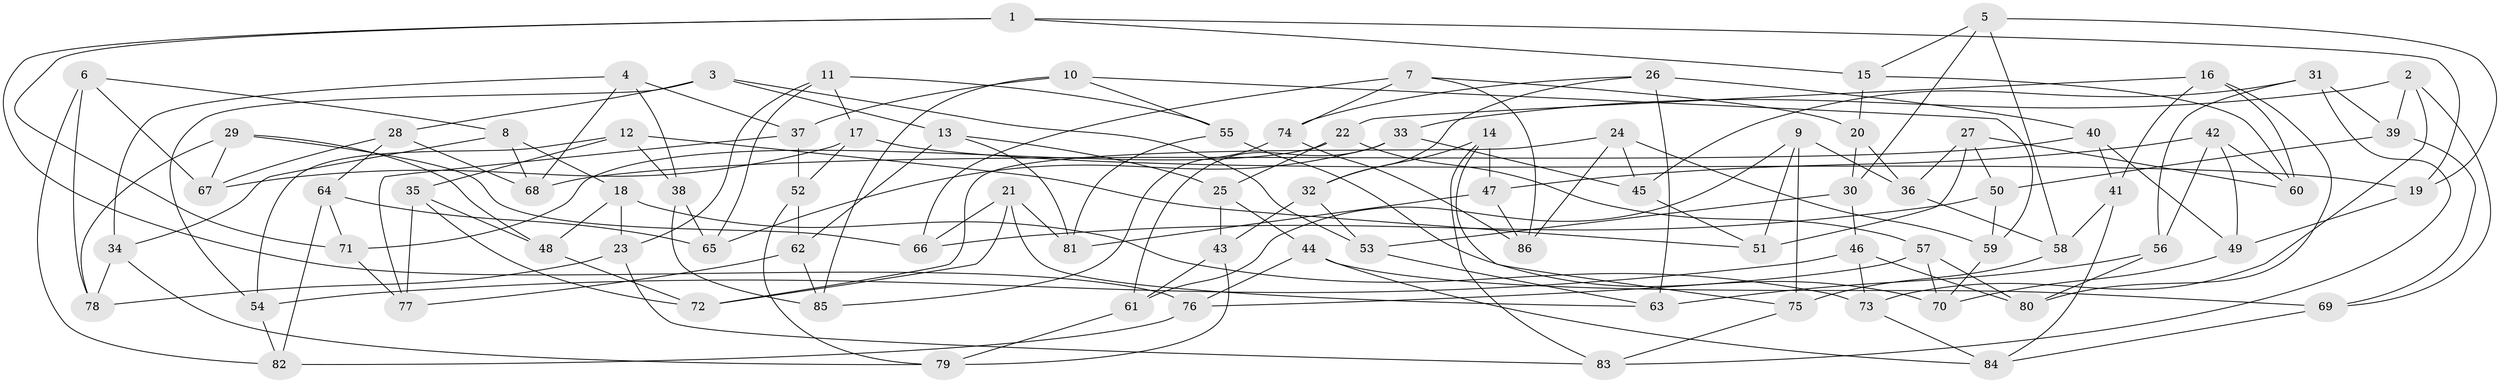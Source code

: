 // Generated by graph-tools (version 1.1) at 2025/27/03/09/25 03:27:00]
// undirected, 86 vertices, 172 edges
graph export_dot {
graph [start="1"]
  node [color=gray90,style=filled];
  1;
  2;
  3;
  4;
  5;
  6;
  7;
  8;
  9;
  10;
  11;
  12;
  13;
  14;
  15;
  16;
  17;
  18;
  19;
  20;
  21;
  22;
  23;
  24;
  25;
  26;
  27;
  28;
  29;
  30;
  31;
  32;
  33;
  34;
  35;
  36;
  37;
  38;
  39;
  40;
  41;
  42;
  43;
  44;
  45;
  46;
  47;
  48;
  49;
  50;
  51;
  52;
  53;
  54;
  55;
  56;
  57;
  58;
  59;
  60;
  61;
  62;
  63;
  64;
  65;
  66;
  67;
  68;
  69;
  70;
  71;
  72;
  73;
  74;
  75;
  76;
  77;
  78;
  79;
  80;
  81;
  82;
  83;
  84;
  85;
  86;
  1 -- 19;
  1 -- 15;
  1 -- 76;
  1 -- 71;
  2 -- 73;
  2 -- 69;
  2 -- 39;
  2 -- 33;
  3 -- 53;
  3 -- 54;
  3 -- 28;
  3 -- 13;
  4 -- 68;
  4 -- 34;
  4 -- 38;
  4 -- 37;
  5 -- 30;
  5 -- 19;
  5 -- 15;
  5 -- 58;
  6 -- 82;
  6 -- 78;
  6 -- 67;
  6 -- 8;
  7 -- 66;
  7 -- 74;
  7 -- 86;
  7 -- 20;
  8 -- 18;
  8 -- 68;
  8 -- 34;
  9 -- 36;
  9 -- 75;
  9 -- 61;
  9 -- 51;
  10 -- 59;
  10 -- 85;
  10 -- 37;
  10 -- 55;
  11 -- 17;
  11 -- 23;
  11 -- 55;
  11 -- 65;
  12 -- 35;
  12 -- 38;
  12 -- 51;
  12 -- 54;
  13 -- 62;
  13 -- 81;
  13 -- 25;
  14 -- 47;
  14 -- 32;
  14 -- 83;
  14 -- 75;
  15 -- 20;
  15 -- 60;
  16 -- 80;
  16 -- 60;
  16 -- 41;
  16 -- 22;
  17 -- 52;
  17 -- 19;
  17 -- 67;
  18 -- 48;
  18 -- 73;
  18 -- 23;
  19 -- 49;
  20 -- 30;
  20 -- 36;
  21 -- 63;
  21 -- 66;
  21 -- 72;
  21 -- 81;
  22 -- 57;
  22 -- 71;
  22 -- 25;
  23 -- 83;
  23 -- 78;
  24 -- 59;
  24 -- 45;
  24 -- 72;
  24 -- 86;
  25 -- 44;
  25 -- 43;
  26 -- 32;
  26 -- 74;
  26 -- 40;
  26 -- 63;
  27 -- 36;
  27 -- 51;
  27 -- 50;
  27 -- 60;
  28 -- 67;
  28 -- 64;
  28 -- 68;
  29 -- 67;
  29 -- 78;
  29 -- 48;
  29 -- 66;
  30 -- 46;
  30 -- 53;
  31 -- 56;
  31 -- 45;
  31 -- 83;
  31 -- 39;
  32 -- 53;
  32 -- 43;
  33 -- 65;
  33 -- 61;
  33 -- 45;
  34 -- 78;
  34 -- 79;
  35 -- 77;
  35 -- 48;
  35 -- 72;
  36 -- 58;
  37 -- 52;
  37 -- 77;
  38 -- 65;
  38 -- 85;
  39 -- 69;
  39 -- 50;
  40 -- 49;
  40 -- 41;
  40 -- 68;
  41 -- 58;
  41 -- 84;
  42 -- 47;
  42 -- 60;
  42 -- 56;
  42 -- 49;
  43 -- 61;
  43 -- 79;
  44 -- 69;
  44 -- 76;
  44 -- 84;
  45 -- 51;
  46 -- 73;
  46 -- 80;
  46 -- 54;
  47 -- 81;
  47 -- 86;
  48 -- 72;
  49 -- 70;
  50 -- 59;
  50 -- 66;
  52 -- 79;
  52 -- 62;
  53 -- 63;
  54 -- 82;
  55 -- 70;
  55 -- 81;
  56 -- 80;
  56 -- 63;
  57 -- 76;
  57 -- 70;
  57 -- 80;
  58 -- 75;
  59 -- 70;
  61 -- 79;
  62 -- 77;
  62 -- 85;
  64 -- 71;
  64 -- 82;
  64 -- 65;
  69 -- 84;
  71 -- 77;
  73 -- 84;
  74 -- 85;
  74 -- 86;
  75 -- 83;
  76 -- 82;
}
